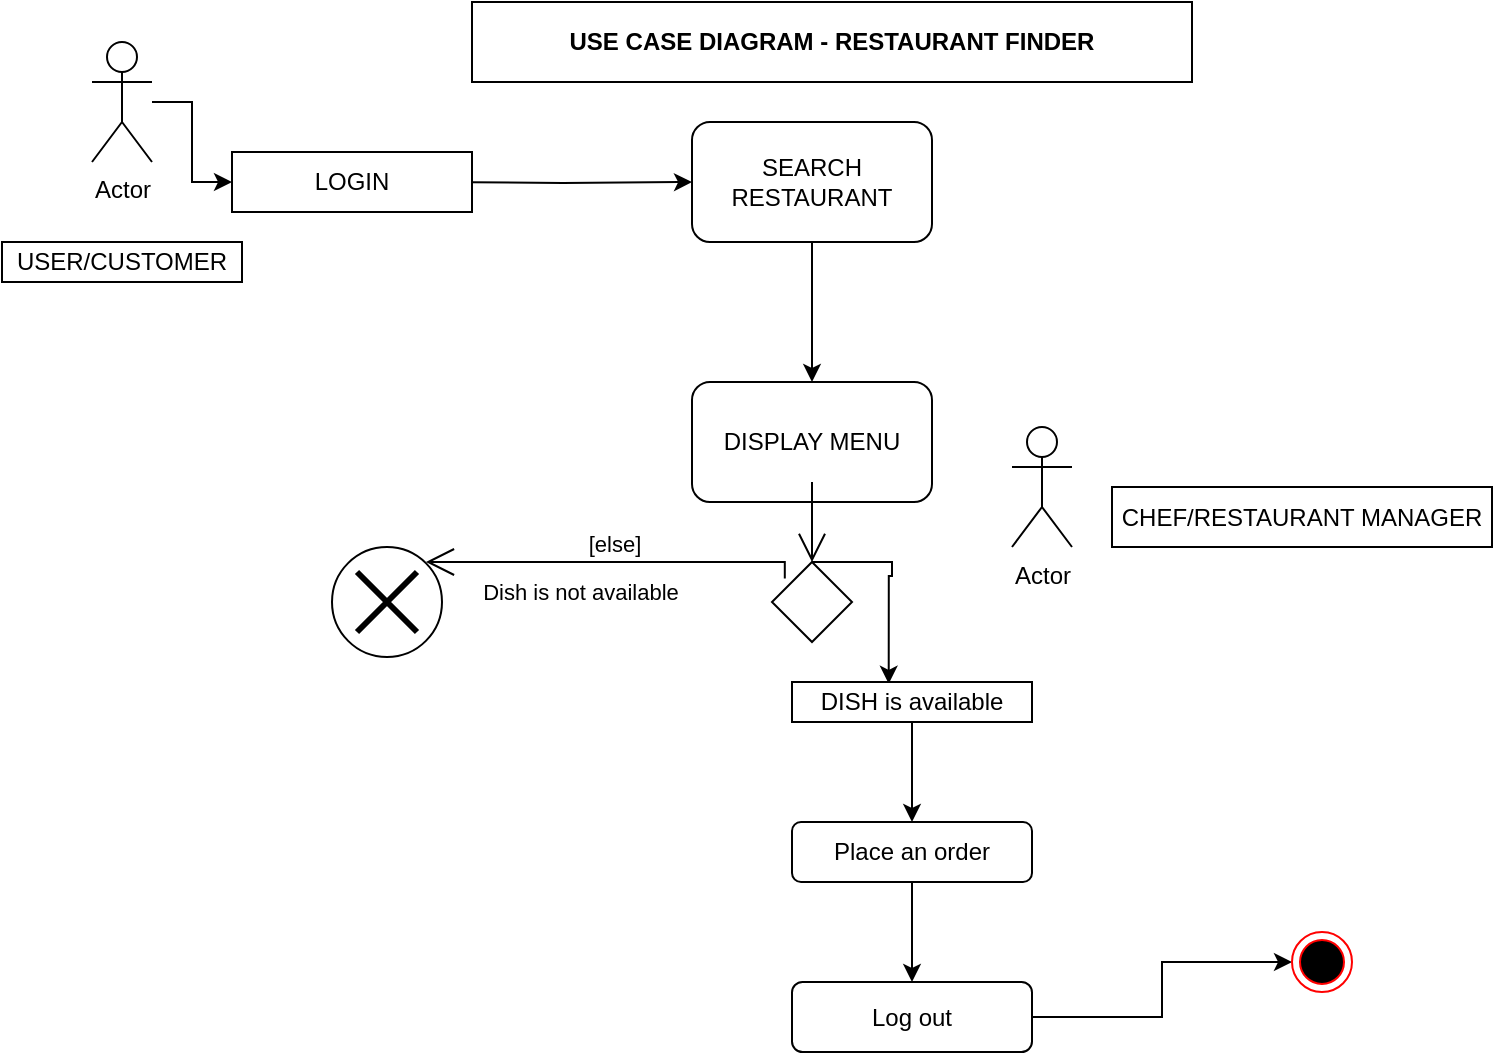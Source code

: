 <mxfile version="20.3.7" type="device"><diagram id="CuOKzXCERtWDWzmx7wSd" name="Page-1"><mxGraphModel dx="1038" dy="539" grid="1" gridSize="10" guides="1" tooltips="1" connect="1" arrows="1" fold="1" page="1" pageScale="1" pageWidth="850" pageHeight="1100" math="0" shadow="0"><root><mxCell id="0"/><mxCell id="1" parent="0"/><mxCell id="SyHJ-3JE0TW5YVtqIlmC-22" style="edgeStyle=orthogonalEdgeStyle;rounded=0;orthogonalLoop=1;jettySize=auto;html=1;entryX=0.5;entryY=0;entryDx=0;entryDy=0;" parent="1" source="SyHJ-3JE0TW5YVtqIlmC-1" target="SyHJ-3JE0TW5YVtqIlmC-2" edge="1"><mxGeometry relative="1" as="geometry"/></mxCell><mxCell id="SyHJ-3JE0TW5YVtqIlmC-1" value="SEARCH RESTAURANT" style="rounded=1;whiteSpace=wrap;html=1;" parent="1" vertex="1"><mxGeometry x="350" y="70" width="120" height="60" as="geometry"/></mxCell><mxCell id="SyHJ-3JE0TW5YVtqIlmC-2" value="DISPLAY MENU" style="rounded=1;whiteSpace=wrap;html=1;" parent="1" vertex="1"><mxGeometry x="350" y="200" width="120" height="60" as="geometry"/></mxCell><mxCell id="SyHJ-3JE0TW5YVtqIlmC-20" value="" style="edgeStyle=orthogonalEdgeStyle;rounded=0;orthogonalLoop=1;jettySize=auto;html=1;" parent="1" source="SyHJ-3JE0TW5YVtqIlmC-3" target="SyHJ-3JE0TW5YVtqIlmC-4" edge="1"><mxGeometry relative="1" as="geometry"/></mxCell><mxCell id="SyHJ-3JE0TW5YVtqIlmC-3" value="Place an order" style="rounded=1;whiteSpace=wrap;html=1;" parent="1" vertex="1"><mxGeometry x="400" y="420" width="120" height="30" as="geometry"/></mxCell><mxCell id="SyHJ-3JE0TW5YVtqIlmC-21" style="edgeStyle=orthogonalEdgeStyle;rounded=0;orthogonalLoop=1;jettySize=auto;html=1;entryX=0;entryY=0.5;entryDx=0;entryDy=0;" parent="1" source="SyHJ-3JE0TW5YVtqIlmC-4" target="SyHJ-3JE0TW5YVtqIlmC-6" edge="1"><mxGeometry relative="1" as="geometry"/></mxCell><mxCell id="SyHJ-3JE0TW5YVtqIlmC-4" value="Log out" style="rounded=1;whiteSpace=wrap;html=1;" parent="1" vertex="1"><mxGeometry x="400" y="500" width="120" height="35" as="geometry"/></mxCell><mxCell id="SyHJ-3JE0TW5YVtqIlmC-23" style="edgeStyle=orthogonalEdgeStyle;rounded=0;orthogonalLoop=1;jettySize=auto;html=1;entryX=0;entryY=0.5;entryDx=0;entryDy=0;" parent="1" target="SyHJ-3JE0TW5YVtqIlmC-1" edge="1"><mxGeometry relative="1" as="geometry"><mxPoint x="220" y="100" as="sourcePoint"/></mxGeometry></mxCell><mxCell id="SyHJ-3JE0TW5YVtqIlmC-6" value="" style="ellipse;html=1;shape=endState;fillColor=#000000;strokeColor=#ff0000;" parent="1" vertex="1"><mxGeometry x="650" y="475" width="30" height="30" as="geometry"/></mxCell><mxCell id="w7w7y1j2CqYW0Lt83QZL-17" style="edgeStyle=orthogonalEdgeStyle;rounded=0;orthogonalLoop=1;jettySize=auto;html=1;exitX=0.5;exitY=0;exitDx=0;exitDy=0;entryX=0.403;entryY=0.045;entryDx=0;entryDy=0;entryPerimeter=0;" edge="1" parent="1" source="SyHJ-3JE0TW5YVtqIlmC-7" target="w7w7y1j2CqYW0Lt83QZL-15"><mxGeometry relative="1" as="geometry"><Array as="points"><mxPoint x="450" y="290"/><mxPoint x="450" y="297"/><mxPoint x="448" y="297"/></Array></mxGeometry></mxCell><mxCell id="SyHJ-3JE0TW5YVtqIlmC-7" value="" style="shape=rhombus;html=1;verticalLabelPosition=bottom;verticalAlignment=top;" parent="1" vertex="1"><mxGeometry x="390" y="290" width="40" height="40" as="geometry"/></mxCell><mxCell id="SyHJ-3JE0TW5YVtqIlmC-8" value="" style="edgeStyle=elbowEdgeStyle;html=1;elbow=horizontal;align=right;verticalAlign=bottom;endArrow=none;rounded=0;labelBackgroundColor=none;startArrow=open;startSize=12;" parent="1" source="SyHJ-3JE0TW5YVtqIlmC-7" edge="1"><mxGeometry relative="1" as="geometry"><mxPoint x="410" y="250" as="targetPoint"/></mxGeometry></mxCell><mxCell id="SyHJ-3JE0TW5YVtqIlmC-10" value="[else]" style="edgeStyle=elbowEdgeStyle;html=1;elbow=vertical;verticalAlign=bottom;endArrow=open;rounded=0;labelBackgroundColor=none;endSize=12;entryX=1;entryY=0;entryDx=0;entryDy=0;exitX=0.16;exitY=0.205;exitDx=0;exitDy=0;exitPerimeter=0;" parent="1" source="SyHJ-3JE0TW5YVtqIlmC-7" target="SyHJ-3JE0TW5YVtqIlmC-14" edge="1"><mxGeometry relative="1" as="geometry"><mxPoint x="390" y="295" as="targetPoint"/><mxPoint x="330" y="290" as="sourcePoint"/><Array as="points"><mxPoint x="410" y="290"/><mxPoint x="220" y="295"/></Array></mxGeometry></mxCell><mxCell id="SyHJ-3JE0TW5YVtqIlmC-17" value="Dish is not available" style="edgeLabel;html=1;align=center;verticalAlign=middle;resizable=0;points=[];" parent="SyHJ-3JE0TW5YVtqIlmC-10" vertex="1" connectable="0"><mxGeometry x="0.38" relative="1" as="geometry"><mxPoint x="19" y="15" as="offset"/></mxGeometry></mxCell><mxCell id="SyHJ-3JE0TW5YVtqIlmC-14" value="" style="ellipse;whiteSpace=wrap;html=1;aspect=fixed;" parent="1" vertex="1"><mxGeometry x="170" y="282.5" width="55" height="55" as="geometry"/></mxCell><mxCell id="SyHJ-3JE0TW5YVtqIlmC-15" value="" style="shape=umlDestroy;whiteSpace=wrap;html=1;strokeWidth=3;" parent="1" vertex="1"><mxGeometry x="182.5" y="295" width="30" height="30" as="geometry"/></mxCell><mxCell id="w7w7y1j2CqYW0Lt83QZL-1" value="&lt;b&gt;USE CASE DIAGRAM - RESTAURANT FINDER&lt;/b&gt;" style="rounded=0;whiteSpace=wrap;html=1;" vertex="1" parent="1"><mxGeometry x="240" y="10" width="360" height="40" as="geometry"/></mxCell><mxCell id="w7w7y1j2CqYW0Lt83QZL-2" value="USER/CUSTOMER" style="rounded=0;whiteSpace=wrap;html=1;" vertex="1" parent="1"><mxGeometry x="5" y="130" width="120" height="20" as="geometry"/></mxCell><mxCell id="w7w7y1j2CqYW0Lt83QZL-3" value="Actor" style="shape=umlActor;verticalLabelPosition=bottom;verticalAlign=top;html=1;outlineConnect=0;" vertex="1" parent="1"><mxGeometry x="510" y="222.5" width="30" height="60" as="geometry"/></mxCell><mxCell id="w7w7y1j2CqYW0Lt83QZL-8" style="edgeStyle=orthogonalEdgeStyle;rounded=0;orthogonalLoop=1;jettySize=auto;html=1;entryX=0;entryY=0.5;entryDx=0;entryDy=0;" edge="1" parent="1" source="w7w7y1j2CqYW0Lt83QZL-4" target="w7w7y1j2CqYW0Lt83QZL-10"><mxGeometry relative="1" as="geometry"><mxPoint x="100" y="110" as="targetPoint"/></mxGeometry></mxCell><mxCell id="w7w7y1j2CqYW0Lt83QZL-4" value="Actor" style="shape=umlActor;verticalLabelPosition=bottom;verticalAlign=top;html=1;outlineConnect=0;" vertex="1" parent="1"><mxGeometry x="50" y="30" width="30" height="60" as="geometry"/></mxCell><mxCell id="w7w7y1j2CqYW0Lt83QZL-7" value="CHEF/RESTAURANT MANAGER" style="rounded=0;whiteSpace=wrap;html=1;" vertex="1" parent="1"><mxGeometry x="560" y="252.5" width="190" height="30" as="geometry"/></mxCell><mxCell id="w7w7y1j2CqYW0Lt83QZL-10" value="LOGIN" style="rounded=0;whiteSpace=wrap;html=1;" vertex="1" parent="1"><mxGeometry x="120" y="85" width="120" height="30" as="geometry"/></mxCell><mxCell id="w7w7y1j2CqYW0Lt83QZL-19" value="" style="edgeStyle=orthogonalEdgeStyle;rounded=0;orthogonalLoop=1;jettySize=auto;html=1;" edge="1" parent="1" source="w7w7y1j2CqYW0Lt83QZL-15" target="SyHJ-3JE0TW5YVtqIlmC-3"><mxGeometry relative="1" as="geometry"/></mxCell><mxCell id="w7w7y1j2CqYW0Lt83QZL-15" value="DISH is available" style="rounded=0;whiteSpace=wrap;html=1;" vertex="1" parent="1"><mxGeometry x="400" y="350" width="120" height="20" as="geometry"/></mxCell></root></mxGraphModel></diagram></mxfile>